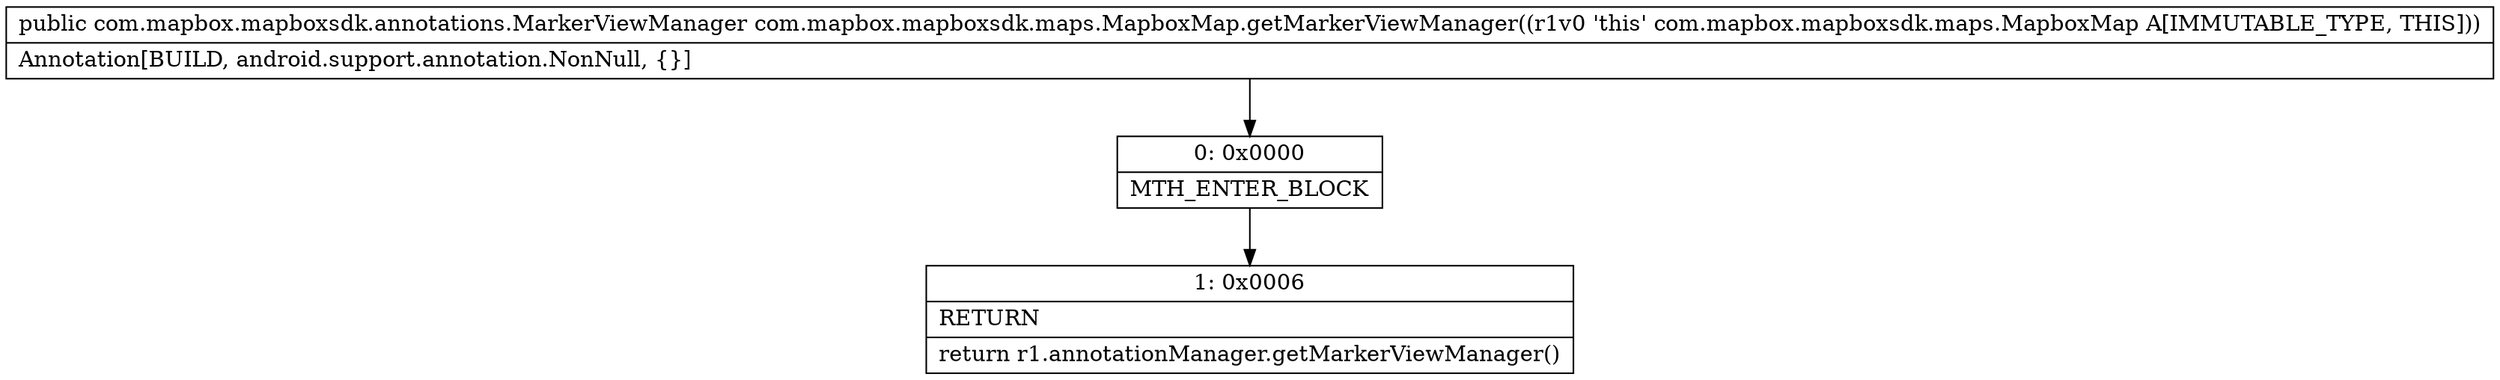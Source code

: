 digraph "CFG forcom.mapbox.mapboxsdk.maps.MapboxMap.getMarkerViewManager()Lcom\/mapbox\/mapboxsdk\/annotations\/MarkerViewManager;" {
Node_0 [shape=record,label="{0\:\ 0x0000|MTH_ENTER_BLOCK\l}"];
Node_1 [shape=record,label="{1\:\ 0x0006|RETURN\l|return r1.annotationManager.getMarkerViewManager()\l}"];
MethodNode[shape=record,label="{public com.mapbox.mapboxsdk.annotations.MarkerViewManager com.mapbox.mapboxsdk.maps.MapboxMap.getMarkerViewManager((r1v0 'this' com.mapbox.mapboxsdk.maps.MapboxMap A[IMMUTABLE_TYPE, THIS]))  | Annotation[BUILD, android.support.annotation.NonNull, \{\}]\l}"];
MethodNode -> Node_0;
Node_0 -> Node_1;
}

